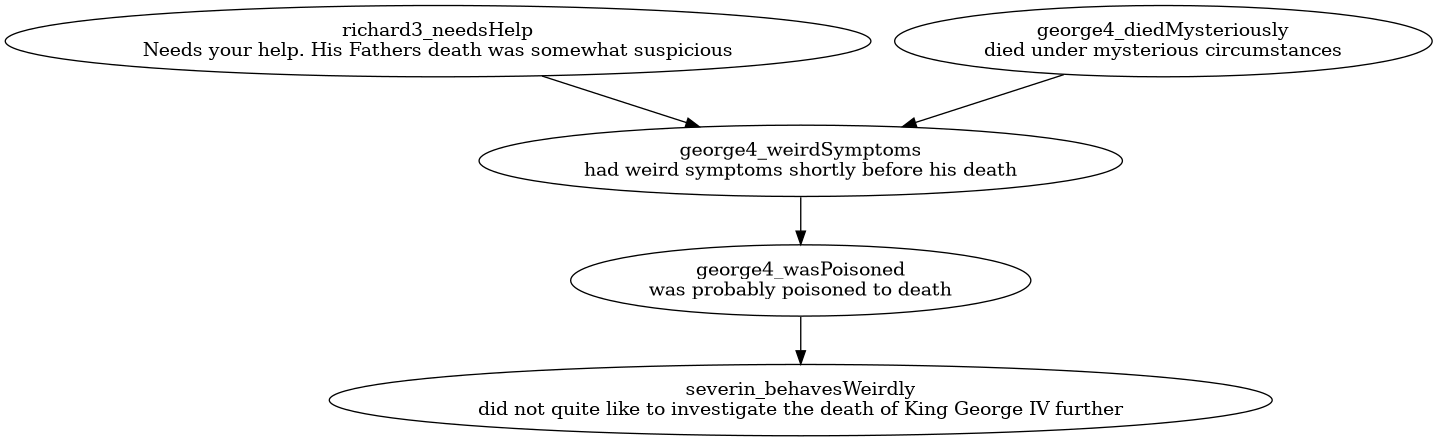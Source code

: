 @startuml
digraph facts {

richard3_needsHelp [label ="richard3_needsHelp
Needs your help. His Fathers death was somewhat suspicious"]
george4_diedMysteriously [label ="george4_diedMysteriously
died under mysterious circumstances"]
george4_weirdSymptoms [label ="george4_weirdSymptoms
had weird symptoms shortly before his death"]
george4_wasPoisoned [label ="george4_wasPoisoned
was probably poisoned to death"]
severin_behavesWeirdly [label ="severin_behavesWeirdly
did not quite like to investigate the death of King George IV further"]

richard3_needsHelp -> george4_weirdSymptoms
george4_diedMysteriously -> george4_weirdSymptoms
george4_weirdSymptoms -> george4_wasPoisoned
george4_wasPoisoned -> severin_behavesWeirdly

}
@enduml